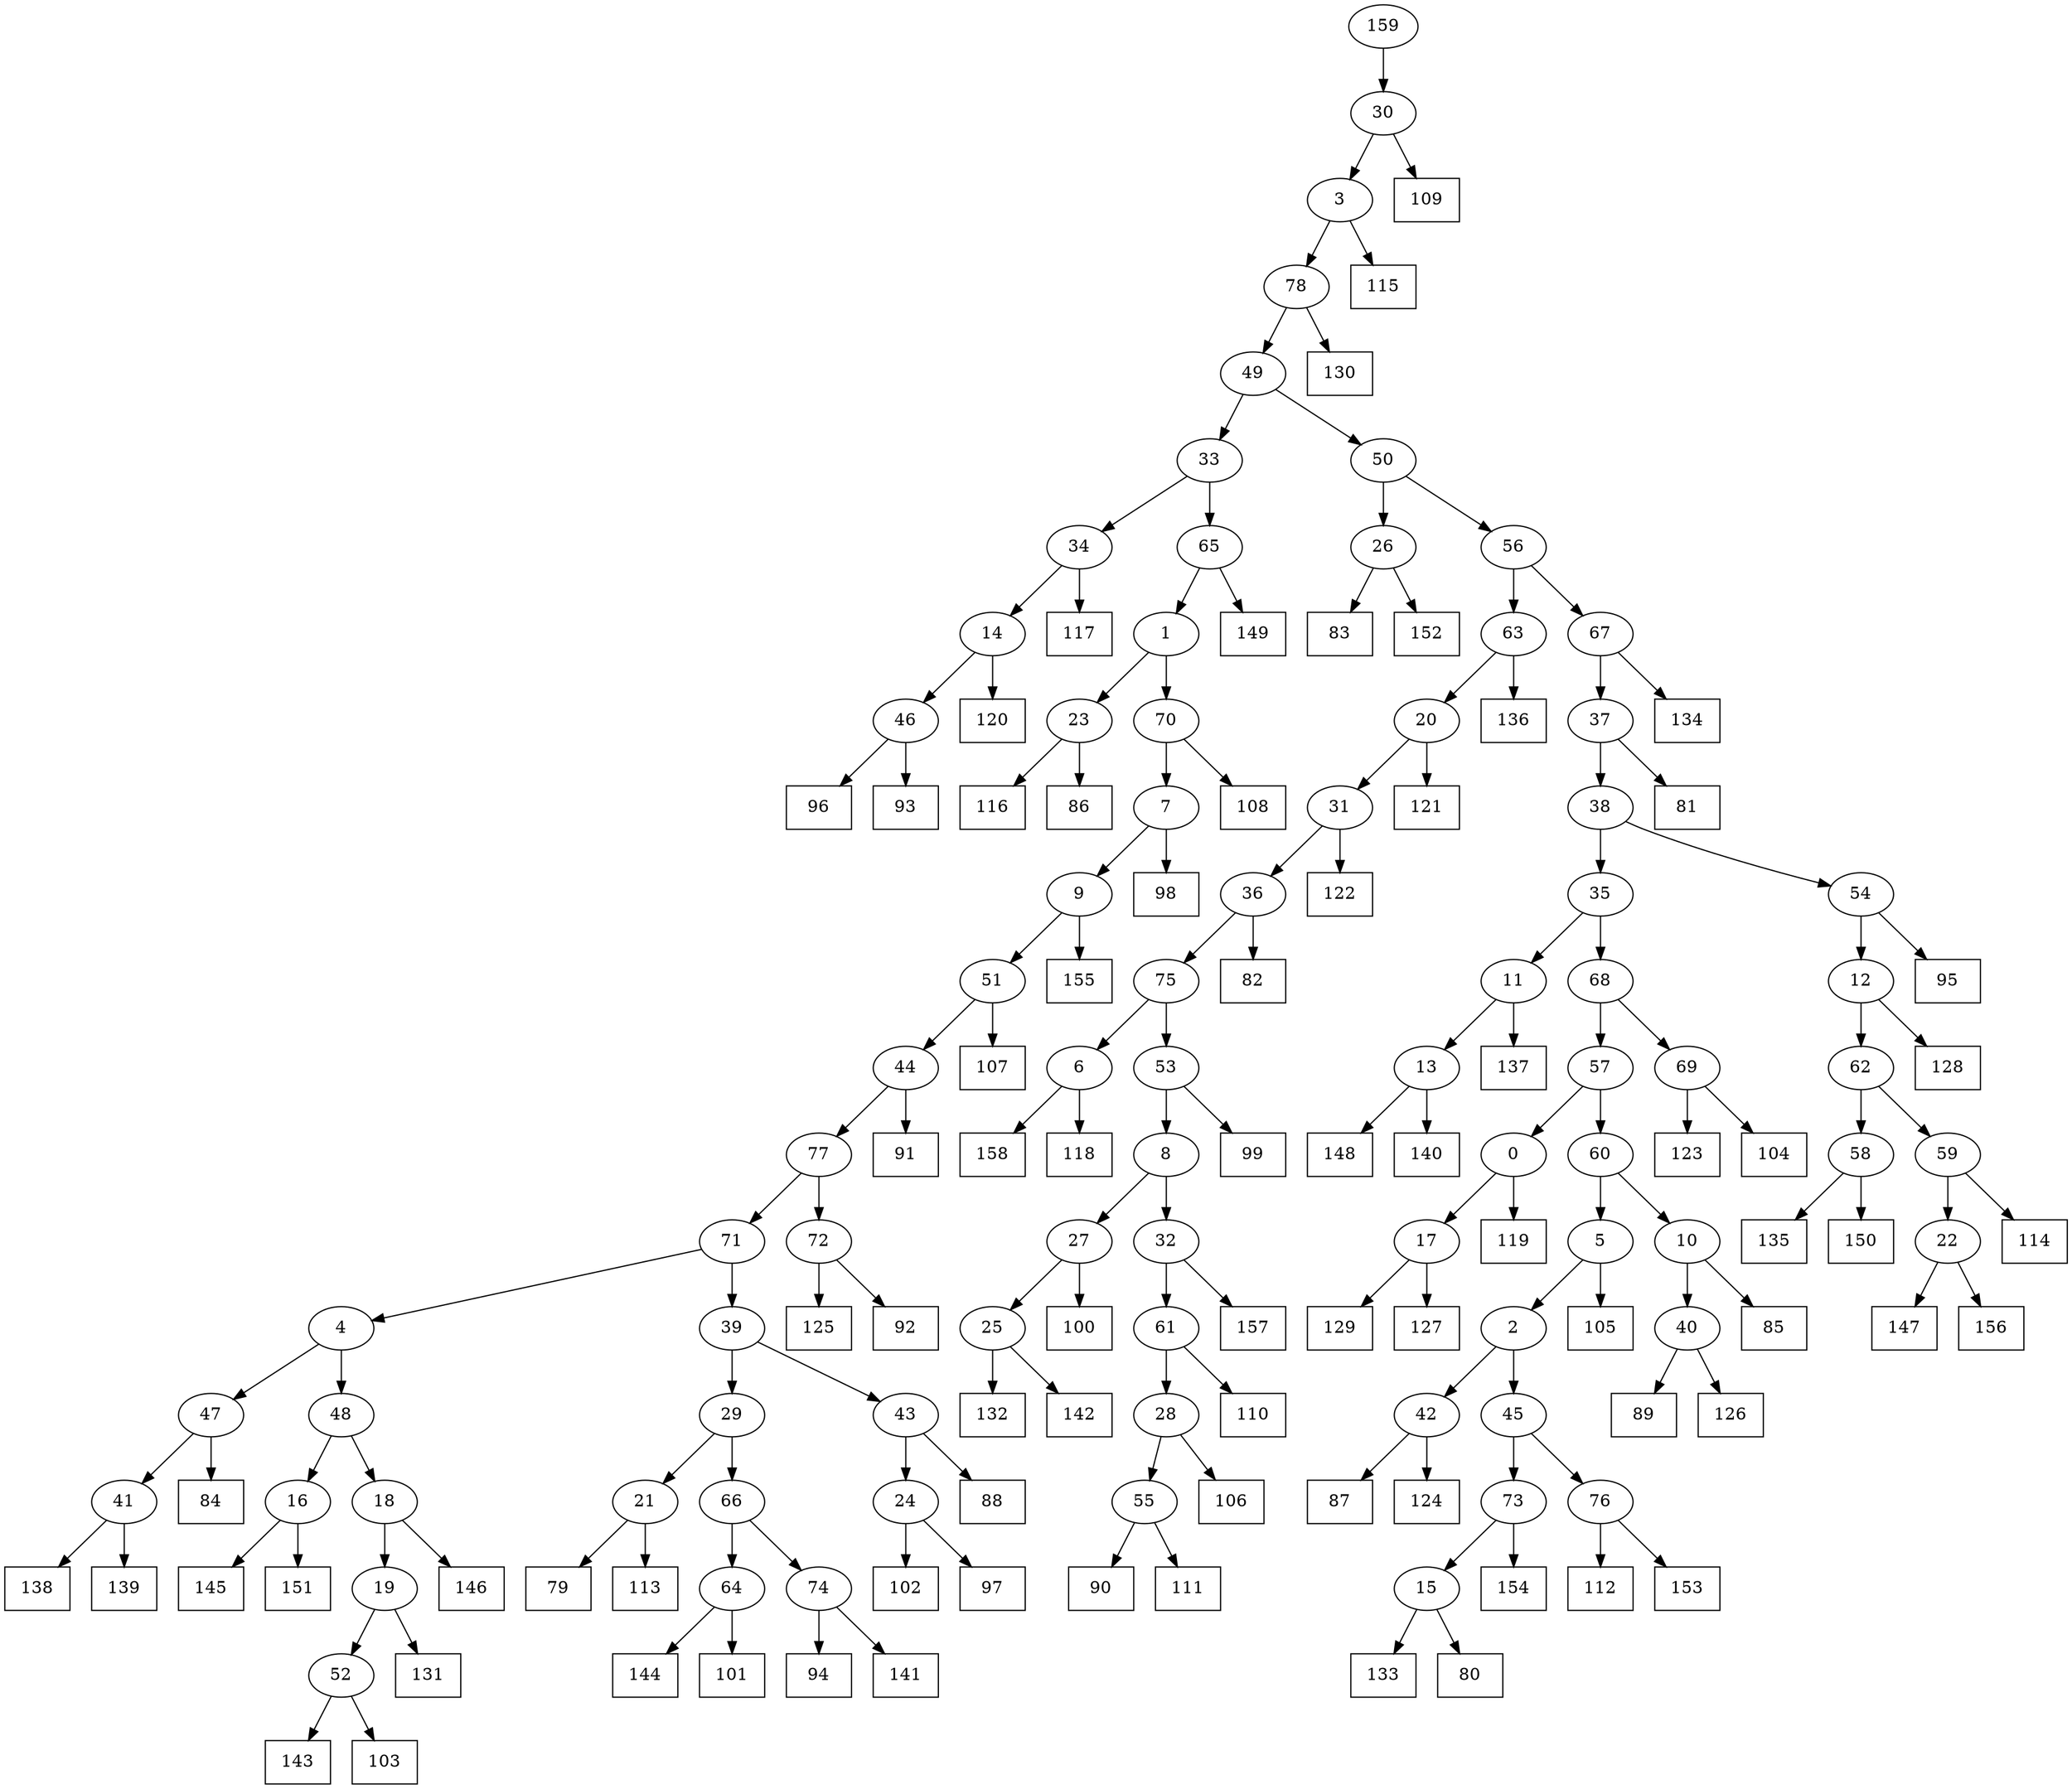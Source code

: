 digraph G {
0[label="0"];
1[label="1"];
2[label="2"];
3[label="3"];
4[label="4"];
5[label="5"];
6[label="6"];
7[label="7"];
8[label="8"];
9[label="9"];
10[label="10"];
11[label="11"];
12[label="12"];
13[label="13"];
14[label="14"];
15[label="15"];
16[label="16"];
17[label="17"];
18[label="18"];
19[label="19"];
20[label="20"];
21[label="21"];
22[label="22"];
23[label="23"];
24[label="24"];
25[label="25"];
26[label="26"];
27[label="27"];
28[label="28"];
29[label="29"];
30[label="30"];
31[label="31"];
32[label="32"];
33[label="33"];
34[label="34"];
35[label="35"];
36[label="36"];
37[label="37"];
38[label="38"];
39[label="39"];
40[label="40"];
41[label="41"];
42[label="42"];
43[label="43"];
44[label="44"];
45[label="45"];
46[label="46"];
47[label="47"];
48[label="48"];
49[label="49"];
50[label="50"];
51[label="51"];
52[label="52"];
53[label="53"];
54[label="54"];
55[label="55"];
56[label="56"];
57[label="57"];
58[label="58"];
59[label="59"];
60[label="60"];
61[label="61"];
62[label="62"];
63[label="63"];
64[label="64"];
65[label="65"];
66[label="66"];
67[label="67"];
68[label="68"];
69[label="69"];
70[label="70"];
71[label="71"];
72[label="72"];
73[label="73"];
74[label="74"];
75[label="75"];
76[label="76"];
77[label="77"];
78[label="78"];
79[shape=box,label="89"];
80[shape=box,label="143"];
81[shape=box,label="132"];
82[shape=box,label="135"];
83[shape=box,label="158"];
84[shape=box,label="155"];
85[shape=box,label="114"];
86[shape=box,label="102"];
87[shape=box,label="126"];
88[shape=box,label="119"];
89[shape=box,label="107"];
90[shape=box,label="94"];
91[shape=box,label="150"];
92[shape=box,label="131"];
93[shape=box,label="138"];
94[shape=box,label="83"];
95[shape=box,label="112"];
96[shape=box,label="129"];
97[shape=box,label="105"];
98[shape=box,label="87"];
99[shape=box,label="79"];
100[shape=box,label="134"];
101[shape=box,label="99"];
102[shape=box,label="81"];
103[shape=box,label="130"];
104[shape=box,label="147"];
105[shape=box,label="82"];
106[shape=box,label="144"];
107[shape=box,label="85"];
108[shape=box,label="106"];
109[shape=box,label="97"];
110[shape=box,label="84"];
111[shape=box,label="142"];
112[shape=box,label="133"];
113[shape=box,label="125"];
114[shape=box,label="123"];
115[shape=box,label="152"];
116[shape=box,label="156"];
117[shape=box,label="96"];
118[shape=box,label="92"];
119[shape=box,label="116"];
120[shape=box,label="154"];
121[shape=box,label="115"];
122[shape=box,label="108"];
123[shape=box,label="128"];
124[shape=box,label="93"];
125[shape=box,label="88"];
126[shape=box,label="103"];
127[shape=box,label="137"];
128[shape=box,label="145"];
129[shape=box,label="148"];
130[shape=box,label="120"];
131[shape=box,label="86"];
132[shape=box,label="101"];
133[shape=box,label="140"];
134[shape=box,label="113"];
135[shape=box,label="139"];
136[shape=box,label="91"];
137[shape=box,label="146"];
138[shape=box,label="110"];
139[shape=box,label="149"];
140[shape=box,label="141"];
141[shape=box,label="127"];
142[shape=box,label="117"];
143[shape=box,label="136"];
144[shape=box,label="109"];
145[shape=box,label="90"];
146[shape=box,label="124"];
147[shape=box,label="118"];
148[shape=box,label="80"];
149[shape=box,label="111"];
150[shape=box,label="98"];
151[shape=box,label="122"];
152[shape=box,label="157"];
153[shape=box,label="104"];
154[shape=box,label="100"];
155[shape=box,label="95"];
156[shape=box,label="151"];
157[shape=box,label="121"];
158[shape=box,label="153"];
159[label="159"];
72->113 ;
24->109 ;
10->107 ;
22->116 ;
12->62 ;
30->144 ;
6->83 ;
58->91 ;
16->128 ;
76->95 ;
64->132 ;
73->120 ;
18->137 ;
46->117 ;
9->51 ;
51->89 ;
62->59 ;
25->111 ;
31->151 ;
52->126 ;
0->88 ;
26->115 ;
55->145 ;
37->102 ;
14->130 ;
5->97 ;
20->157 ;
42->98 ;
50->26 ;
26->94 ;
24->86 ;
74->90 ;
65->139 ;
19->92 ;
0->17 ;
67->100 ;
76->158 ;
11->13 ;
13->133 ;
43->125 ;
4->47 ;
10->40 ;
40->87 ;
53->101 ;
49->50 ;
27->25 ;
17->141 ;
29->66 ;
66->64 ;
41->135 ;
2->42 ;
42->146 ;
59->22 ;
22->104 ;
8->27 ;
69->114 ;
15->112 ;
69->153 ;
25->81 ;
44->136 ;
61->138 ;
27->154 ;
34->142 ;
52->80 ;
71->4 ;
12->123 ;
47->41 ;
41->93 ;
3->78 ;
78->49 ;
7->9 ;
68->57 ;
23->131 ;
35->11 ;
11->127 ;
57->60 ;
60->10 ;
36->105 ;
57->0 ;
34->14 ;
14->46 ;
32->61 ;
66->74 ;
74->140 ;
23->119 ;
54->12 ;
53->8 ;
7->150 ;
37->38 ;
38->35 ;
32->152 ;
21->99 ;
9->84 ;
48->16 ;
16->156 ;
50->56 ;
36->75 ;
75->53 ;
40->79 ;
13->129 ;
29->21 ;
70->122 ;
72->118 ;
75->6 ;
6->147 ;
65->1 ;
1->23 ;
17->96 ;
56->67 ;
67->37 ;
63->20 ;
55->149 ;
159->30 ;
43->24 ;
28->55 ;
60->5 ;
47->110 ;
62->58 ;
58->82 ;
64->106 ;
51->44 ;
38->54 ;
54->155 ;
45->73 ;
39->29 ;
73->15 ;
8->32 ;
61->28 ;
28->108 ;
49->33 ;
33->34 ;
21->134 ;
2->45 ;
45->76 ;
5->2 ;
77->72 ;
78->103 ;
4->48 ;
48->18 ;
33->65 ;
1->70 ;
70->7 ;
71->39 ;
18->19 ;
19->52 ;
59->85 ;
20->31 ;
31->36 ;
15->148 ;
44->77 ;
77->71 ;
39->43 ;
56->63 ;
63->143 ;
30->3 ;
3->121 ;
46->124 ;
35->68 ;
68->69 ;
}
